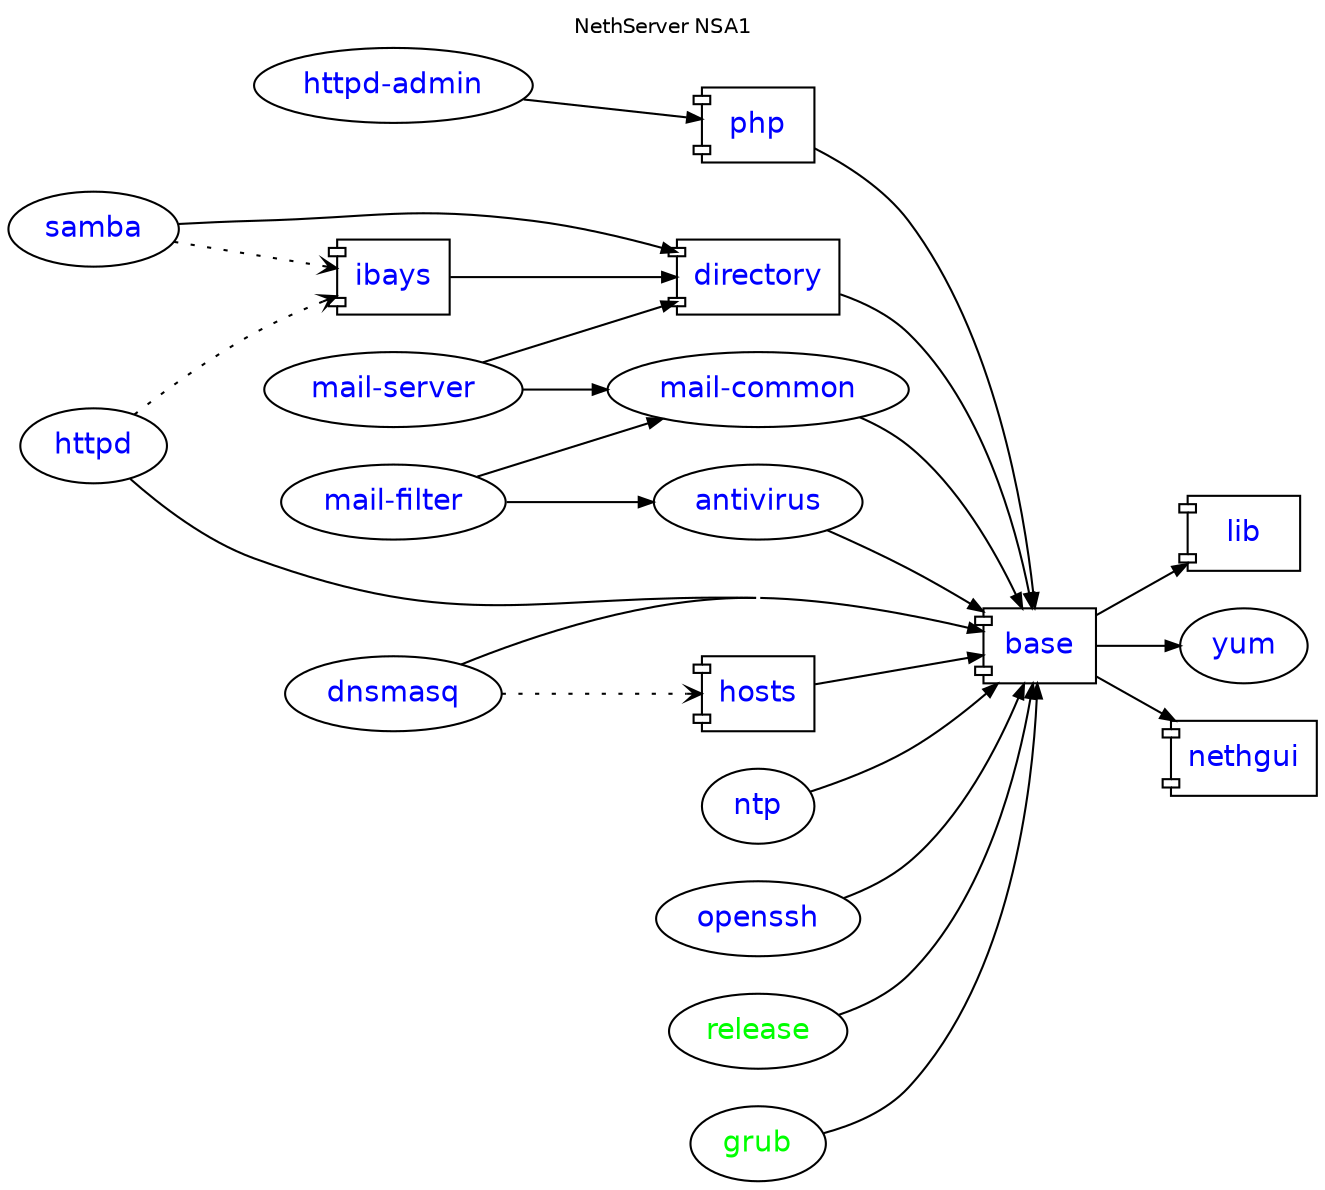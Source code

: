 digraph NSA1 {
    rankdir = "LR"; compound = true; concentrate = true; fontname = "Helvetica"; fontnames="svg"; fontsize=10.0; label="NethServer NSA1"; labelloc = "t"

    node [shape="oval",fontname="Helvetica"];
    edge [arrowsize=0.7];

    httpd_admin [fontcolor=blue,label="httpd-admin",URL="http://dev.nethesis.it/projects/nethserver-httpd-admin"];
    base [fontcolor=blue,URL="http://dev.nethesis.it/projects/nethserver-base",shape="component"];
    directory [fontcolor=blue,URL="http://dev.nethesis.it/projects/nethserver-directory",shape="component"];    
    samba [fontcolor=blue,URL="http://dev.nethesis.it/projects/nethserver-samba"];    
    ibays [fontcolor=blue,URL="http://dev.nethesis.it/projects/nethserver-ibays",shape="component"];    
    lib [fontcolor=blue,URL="http://dev.nethesis.it/projects/nethserver-lib",shape="component"];    
    httpd [fontcolor=blue,URL="http://dev.nethesis.it/projects/nethserver-httpd"];    
    hosts [fontcolor=blue,URL="http://dev.nethesis.it/projects/nethserver-hosts",shape="component"];
    php [fontcolor=blue,URL="http://dev.nethesis.it/projects/nethserver-php",shape="component"];
    yum [fontcolor=blue,URL="http://dev.nethesis.it/projects/nethserver-yum"];
    ntp [fontcolor=blue,URL="http://dev.nethesis.it/projects/nethserver-ntp"];
    dnsmasq [fontcolor=blue,URL="http://dev.nethesis.it/projects/nethserver-dnsmasq"];
    mails [label="mail-server",fontcolor=blue,URL="http://dev.nethesis.it/projects/nethserver-mail-server"];
    mailf [label="mail-filter",fontcolor=blue,URL="http://dev.nethesis.it/projects/nethserver-mail-filter"];
    mailc [label="mail-common",fontcolor=blue,URL="http://dev.nethesis.it/projects/nethserver-mail-common"];
    nethgui [fontcolor=blue,URL="http://dev.nethesis.it/projects/nethgui",shape="component"];    
    openssh [fontcolor=blue,URL="http://dev.nethesis.it/projects/nethserver-openssh"];
    antivirus [fontcolor=blue,URL="http://dev.nethesis.it/projects/nethserver-antivirus"];

    release [fontcolor=green,URL="https://dev.nethesis.it/projects/nethserver-base/repository/nethserver-release"];
    grub [fontcolor=green,URL="https://dev.nethesis.it/projects/nethserver-base/repository/nethserver-grub"];
                   
    base -> lib
    base -> nethgui
    openssh -> base
    directory -> base
    samba -> directory
    ibays -> directory
    httpd -> base
    httpd -> ibays [style=dotted,arrowhead=vee];
    dnsmasq -> hosts [style=dotted,arrowhead=vee];
    dnsmasq -> base
    hosts -> base
    httpd_admin -> php
    samba -> ibays [style=dotted,arrowhead=vee];
    base -> yum
    ntp -> base
    php -> base
    mails -> directory
    mails -> mailc
    mailf -> mailc
    mailf -> antivirus
    mailc -> base
    antivirus -> base
    release -> base
    grub -> base

}
